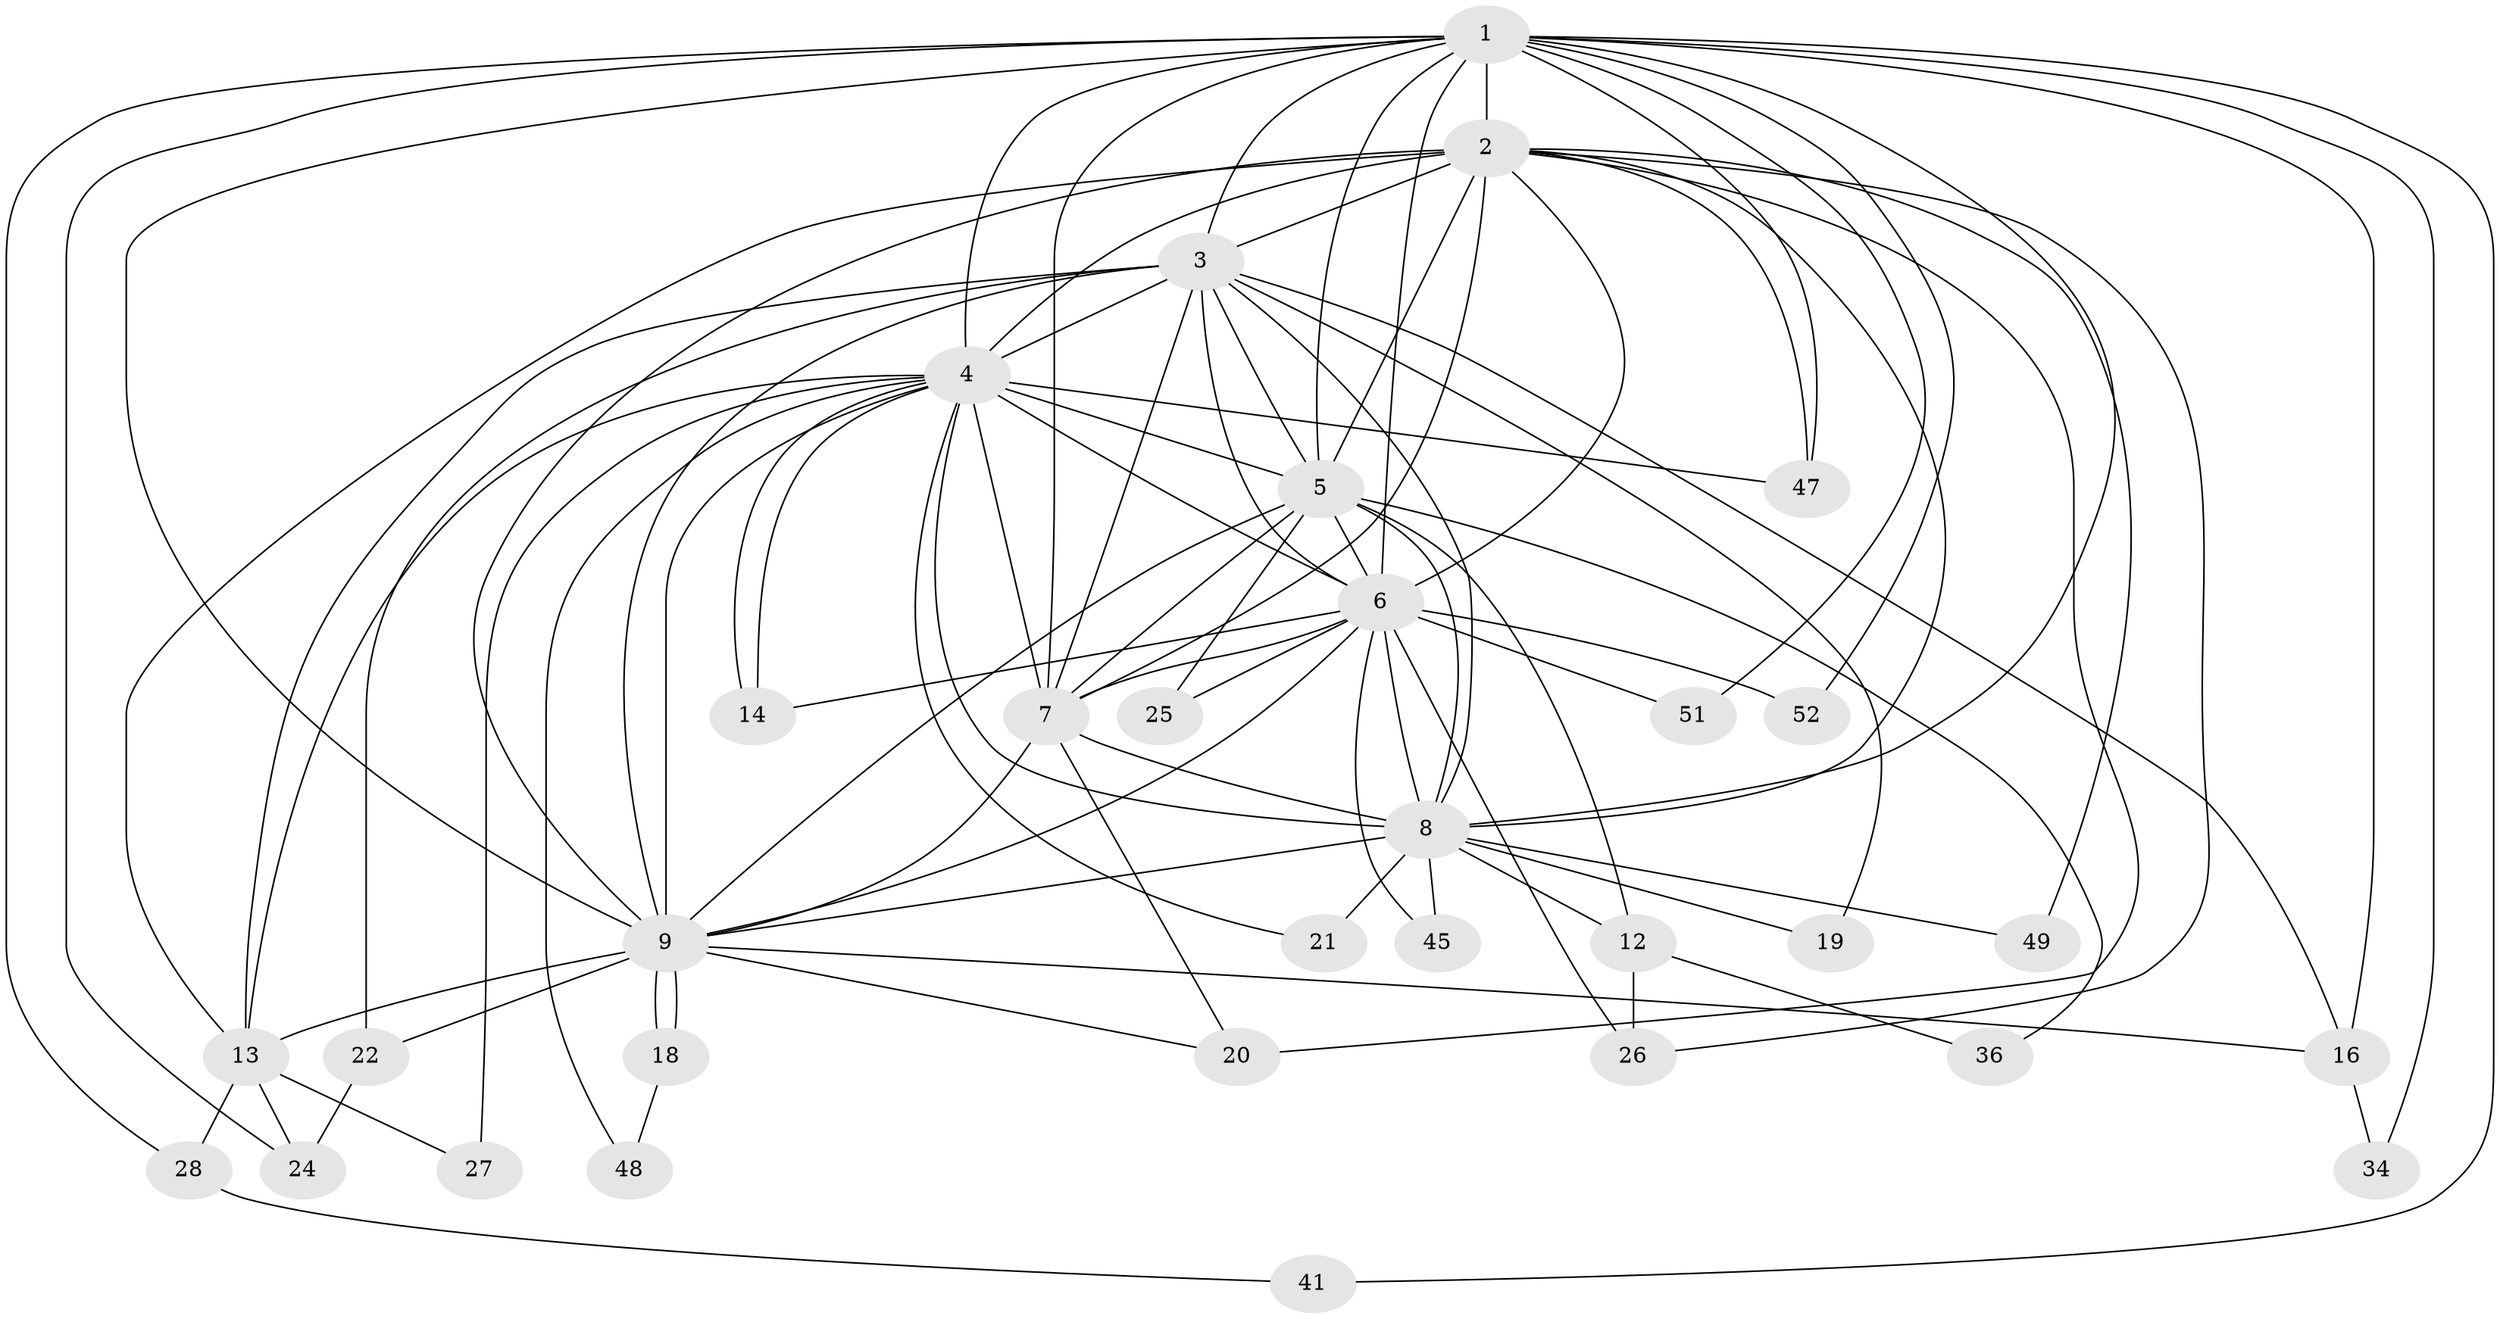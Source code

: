 // original degree distribution, {20: 0.015384615384615385, 19: 0.015384615384615385, 13: 0.015384615384615385, 17: 0.06153846153846154, 11: 0.015384615384615385, 23: 0.015384615384615385, 12: 0.015384615384615385, 3: 0.2153846153846154, 4: 0.06153846153846154, 6: 0.015384615384615385, 2: 0.5230769230769231, 5: 0.015384615384615385, 7: 0.015384615384615385}
// Generated by graph-tools (version 1.1) at 2025/13/03/09/25 04:13:58]
// undirected, 32 vertices, 90 edges
graph export_dot {
graph [start="1"]
  node [color=gray90,style=filled];
  1 [super="+38+23"];
  2 [super="+35+15+56+31+29+37+32+46+39"];
  3 [super="+50"];
  4 [super="+30+10"];
  5;
  6 [super="+43"];
  7;
  8 [super="+42+17"];
  9 [super="+11+57+58+54+62+64"];
  12;
  13 [super="+40+44"];
  14;
  16;
  18;
  19;
  20;
  21;
  22;
  24;
  25;
  26;
  27;
  28;
  34;
  36;
  41;
  45;
  47 [super="+53"];
  48;
  49;
  51;
  52;
  1 -- 2 [weight=3];
  1 -- 3;
  1 -- 4 [weight=2];
  1 -- 5;
  1 -- 6;
  1 -- 7;
  1 -- 8;
  1 -- 9 [weight=2];
  1 -- 16 [weight=2];
  1 -- 28;
  1 -- 34;
  1 -- 41;
  1 -- 51;
  1 -- 52;
  1 -- 47;
  1 -- 24;
  2 -- 3;
  2 -- 4 [weight=5];
  2 -- 5 [weight=3];
  2 -- 6;
  2 -- 7;
  2 -- 8;
  2 -- 9;
  2 -- 20;
  2 -- 49 [weight=2];
  2 -- 13;
  2 -- 26;
  2 -- 47;
  3 -- 4 [weight=2];
  3 -- 5 [weight=2];
  3 -- 6;
  3 -- 7;
  3 -- 8;
  3 -- 9 [weight=2];
  3 -- 13;
  3 -- 19;
  3 -- 22;
  3 -- 16;
  4 -- 5 [weight=2];
  4 -- 6 [weight=3];
  4 -- 7 [weight=2];
  4 -- 8 [weight=2];
  4 -- 9 [weight=4];
  4 -- 14;
  4 -- 14;
  4 -- 48;
  4 -- 47;
  4 -- 21;
  4 -- 27;
  4 -- 13;
  5 -- 6;
  5 -- 7;
  5 -- 8;
  5 -- 9 [weight=3];
  5 -- 12;
  5 -- 25;
  5 -- 36;
  6 -- 7;
  6 -- 8 [weight=2];
  6 -- 9;
  6 -- 25;
  6 -- 26;
  6 -- 45;
  6 -- 51;
  6 -- 52;
  6 -- 14;
  7 -- 8;
  7 -- 9 [weight=2];
  7 -- 20;
  8 -- 9;
  8 -- 12;
  8 -- 19;
  8 -- 21;
  8 -- 45;
  8 -- 49;
  9 -- 13;
  9 -- 16;
  9 -- 18;
  9 -- 18;
  9 -- 20;
  9 -- 22;
  12 -- 26;
  12 -- 36;
  13 -- 27;
  13 -- 28;
  13 -- 24;
  16 -- 34;
  18 -- 48;
  22 -- 24;
  28 -- 41;
}
